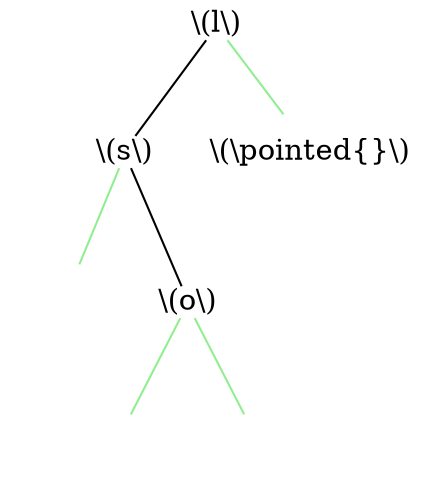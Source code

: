graph {
	size="4,4"
	0 [label="\\(l\\)" shape=plain]
	1 [label="\\(s\\)" shape=plain]
	0 -- 1
	2 [label="" shape=none]
	1 -- 2 [color=lightgreen]
	3 [label="\\(o\\)" shape=plain]
	1 -- 3
	4 [label="" shape=none]
	3 -- 4 [color=lightgreen]
	5 [label="" shape=none]
	3 -- 5 [color=lightgreen]
	6 [label="\\(\\pointed{}\\)" shape=none]
	0 -- 6 [color=lightgreen]
}
